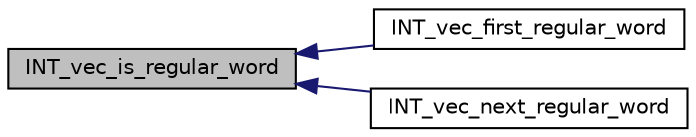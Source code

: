 digraph "INT_vec_is_regular_word"
{
  edge [fontname="Helvetica",fontsize="10",labelfontname="Helvetica",labelfontsize="10"];
  node [fontname="Helvetica",fontsize="10",shape=record];
  rankdir="LR";
  Node848 [label="INT_vec_is_regular_word",height=0.2,width=0.4,color="black", fillcolor="grey75", style="filled", fontcolor="black"];
  Node848 -> Node849 [dir="back",color="midnightblue",fontsize="10",style="solid",fontname="Helvetica"];
  Node849 [label="INT_vec_first_regular_word",height=0.2,width=0.4,color="black", fillcolor="white", style="filled",URL="$d2/d23/combinatorics_8h.html#aae45cc5e9bd6bce289b3c29b88afade5"];
  Node848 -> Node850 [dir="back",color="midnightblue",fontsize="10",style="solid",fontname="Helvetica"];
  Node850 [label="INT_vec_next_regular_word",height=0.2,width=0.4,color="black", fillcolor="white", style="filled",URL="$d2/d23/combinatorics_8h.html#a6340daf87c2e416693d3dd07f290ab5b"];
}
